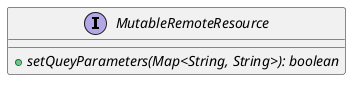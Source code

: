 @startuml

    interface MutableRemoteResource [[MutableRemoteResource.html]] {
        {abstract} +setQueyParameters(Map<String, String>): boolean
    }

@enduml
